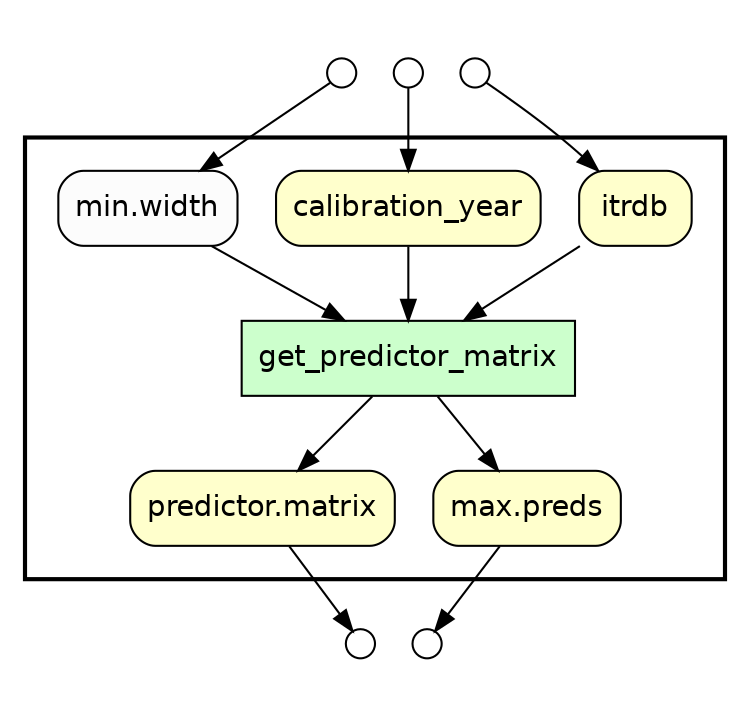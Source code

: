 digraph Workflow {
rankdir=TB
fontname=Helvetica; fontsize=18; labelloc=t
label=""
subgraph cluster_workflow_box_outer { label=""; color=black; penwidth=2
subgraph cluster_workflow_box_inner { label=""; penwidth=0
node[shape=box style=filled fillcolor="#CCFFCC" peripheries=1 fontname=Helvetica]
get_predictor_matrix
node[shape=box style="rounded,filled" fillcolor="#FFFFCC" peripheries=1 fontname=Helvetica]
"predictor.matrix"
"max.preds"
itrdb
calibration_year
node[shape=box style="rounded,filled" fillcolor="#FCFCFC" peripheries=1 fontname=Helvetica]
"min.width"
get_predictor_matrix -> "predictor.matrix"
get_predictor_matrix -> "max.preds"
itrdb -> get_predictor_matrix
calibration_year -> get_predictor_matrix
"min.width" -> get_predictor_matrix
}}
subgraph cluster_input_ports_group_outer { label=""; penwidth=0
subgraph cluster_input_ports_group_inner { label=""; penwidth=0
node[shape=circle style="rounded,filled" fillcolor="#FFFFFF" peripheries=1 fontname=Helvetica width=0.2]
itrdb_input_port [label=""]
calibration_year_input_port [label=""]
"min.width_input_port" [label=""]
}}
subgraph cluster_output_ports_group_outer { label=""; penwidth=0
subgraph cluster_output_ports_group_inner { label=""; penwidth=0
node[shape=circle style="rounded,filled" fillcolor="#FFFFFF" peripheries=1 fontname=Helvetica width=0.2]
"predictor.matrix_output_port" [label=""]
"max.preds_output_port" [label=""]
}}
itrdb_input_port -> itrdb
calibration_year_input_port -> calibration_year
"min.width_input_port" -> "min.width"
"predictor.matrix" -> "predictor.matrix_output_port"
"max.preds" -> "max.preds_output_port"
}
